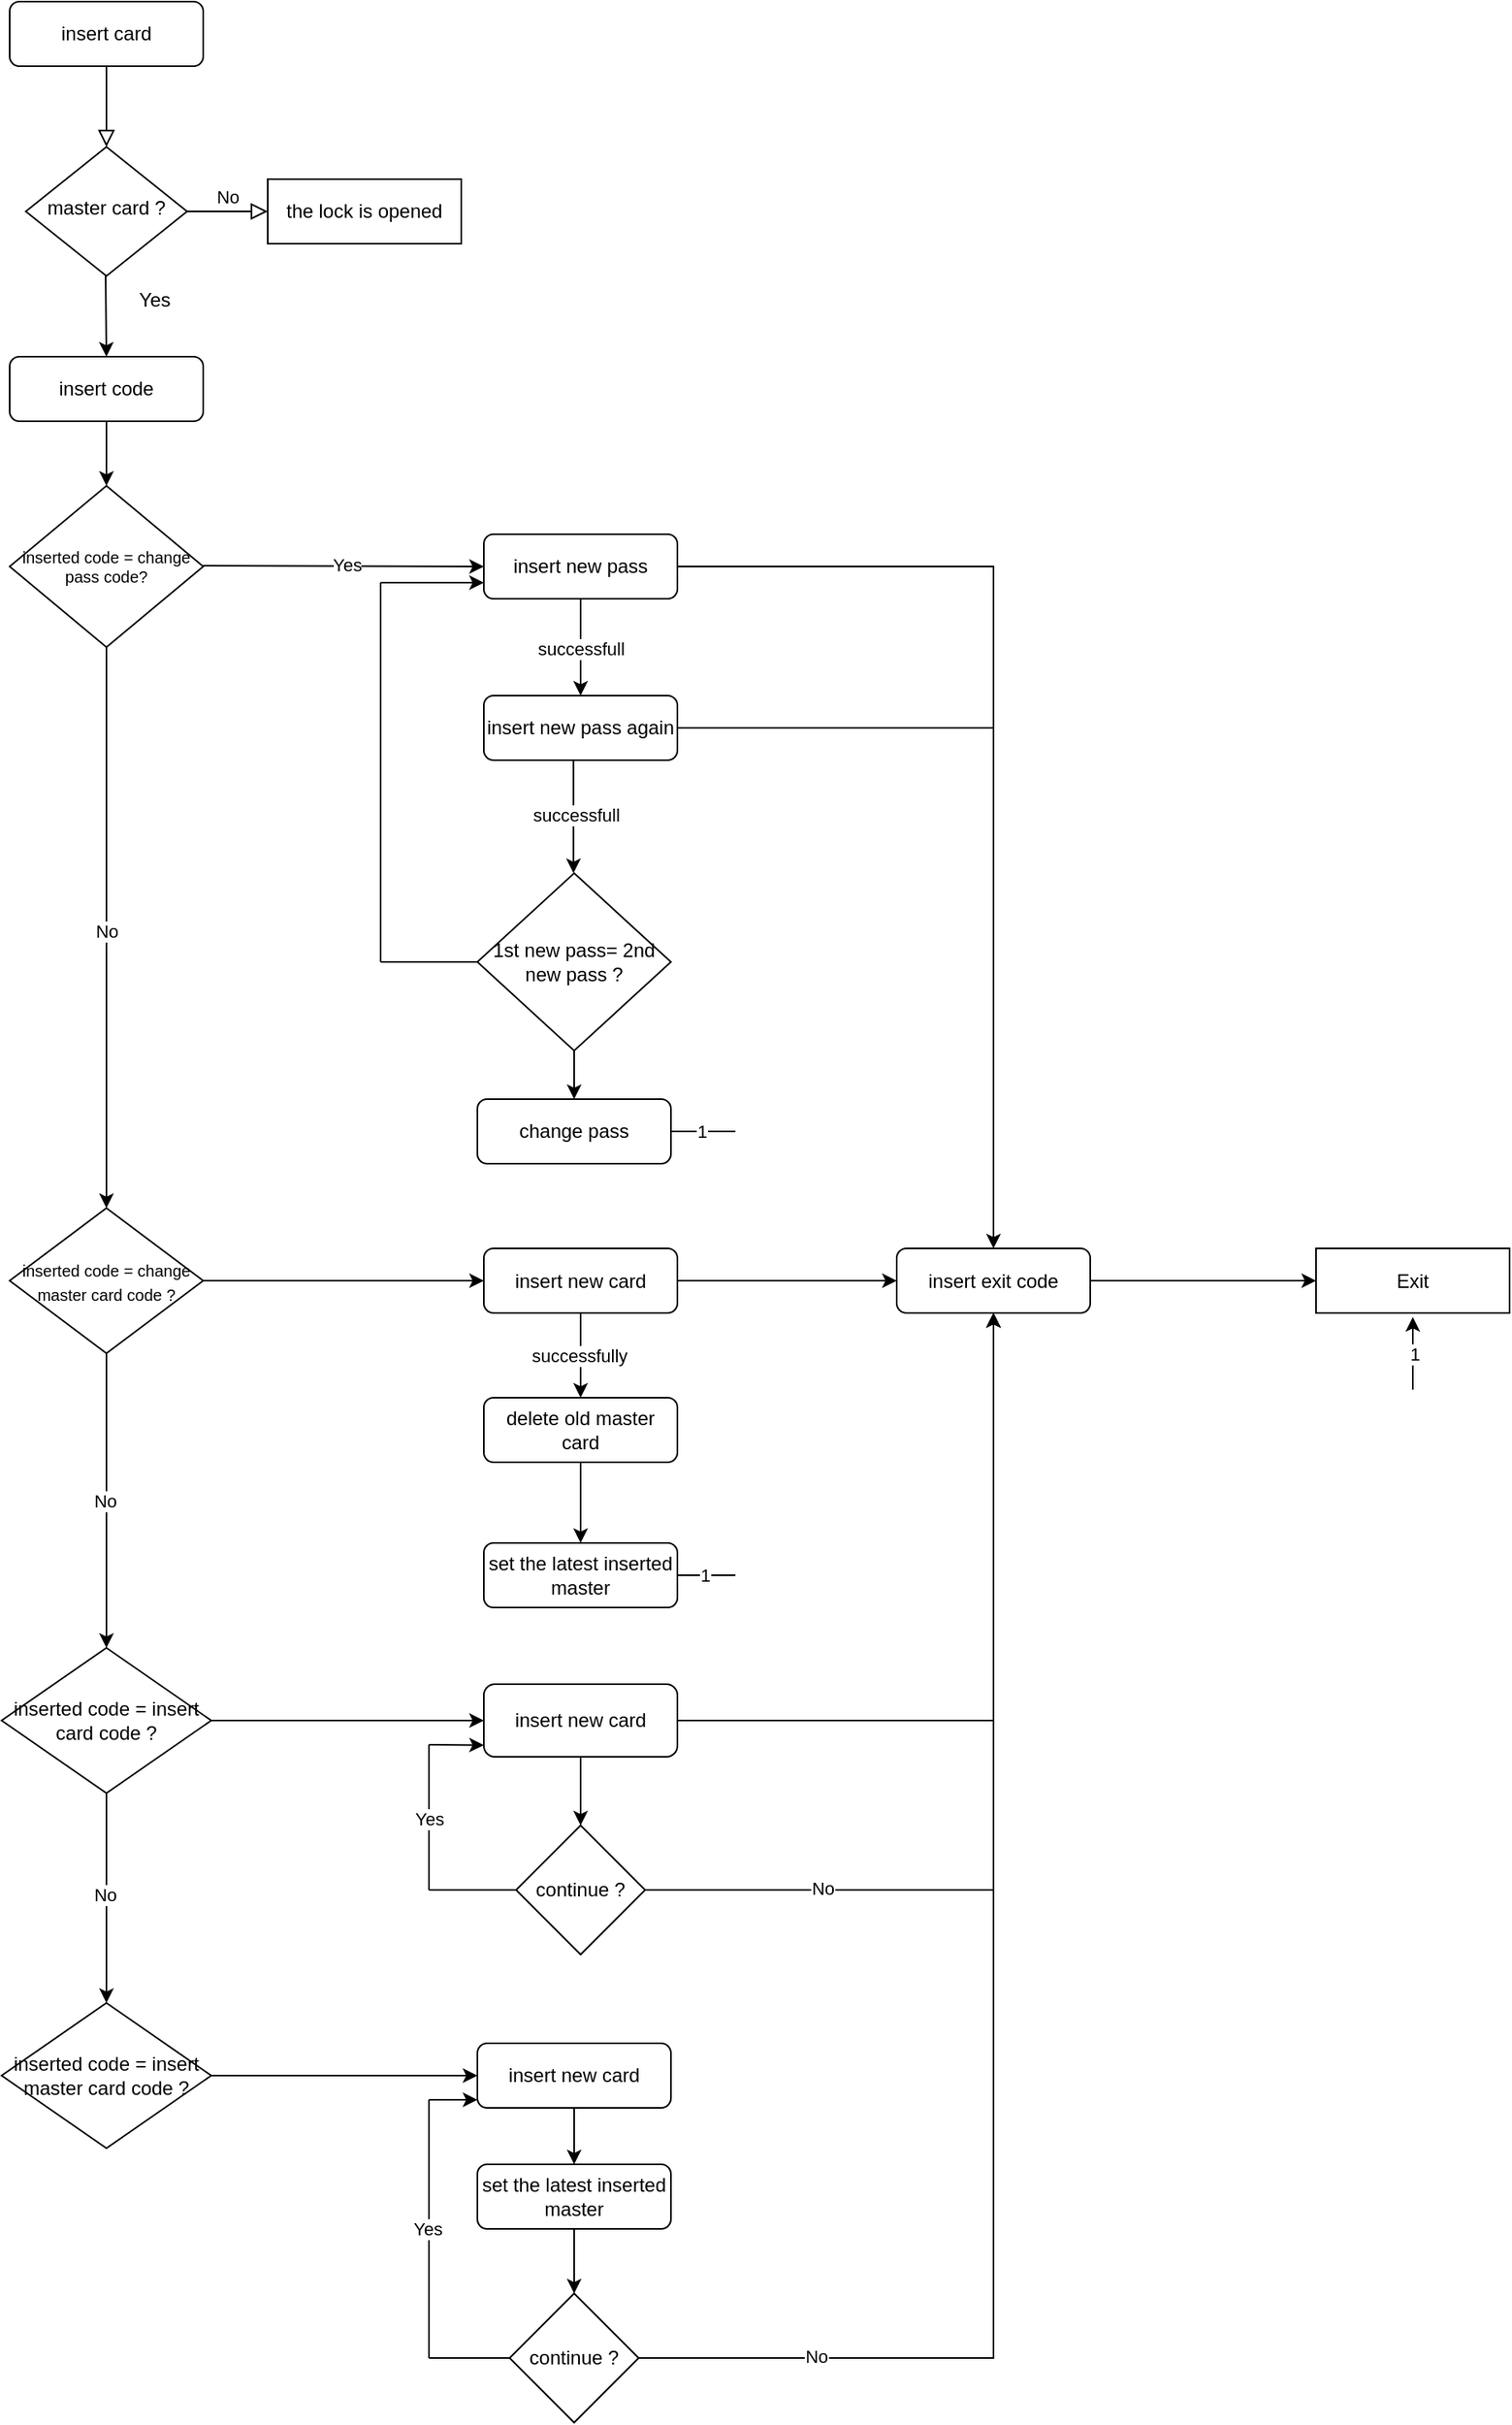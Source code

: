 <mxfile version="21.8.2" type="github">
  <diagram id="C5RBs43oDa-KdzZeNtuy" name="Page-1">
    <mxGraphModel dx="3316" dy="1706" grid="1" gridSize="10" guides="1" tooltips="1" connect="1" arrows="1" fold="1" page="1" pageScale="1" pageWidth="1000" pageHeight="700" background="none" math="0" shadow="0">
      <root>
        <mxCell id="WIyWlLk6GJQsqaUBKTNV-0" />
        <mxCell id="WIyWlLk6GJQsqaUBKTNV-1" parent="WIyWlLk6GJQsqaUBKTNV-0" />
        <mxCell id="WIyWlLk6GJQsqaUBKTNV-2" value="" style="rounded=0;html=1;jettySize=auto;orthogonalLoop=1;fontSize=11;endArrow=block;endFill=0;endSize=8;strokeWidth=1;shadow=0;labelBackgroundColor=none;edgeStyle=orthogonalEdgeStyle;" parent="WIyWlLk6GJQsqaUBKTNV-1" source="WIyWlLk6GJQsqaUBKTNV-3" target="WIyWlLk6GJQsqaUBKTNV-6" edge="1">
          <mxGeometry relative="1" as="geometry" />
        </mxCell>
        <mxCell id="WIyWlLk6GJQsqaUBKTNV-3" value="insert card" style="rounded=1;whiteSpace=wrap;html=1;fontSize=12;glass=0;strokeWidth=1;shadow=0;" parent="WIyWlLk6GJQsqaUBKTNV-1" vertex="1">
          <mxGeometry x="60" y="40" width="120" height="40" as="geometry" />
        </mxCell>
        <mxCell id="WIyWlLk6GJQsqaUBKTNV-5" value="No" style="edgeStyle=orthogonalEdgeStyle;rounded=0;html=1;jettySize=auto;orthogonalLoop=1;fontSize=11;endArrow=block;endFill=0;endSize=8;strokeWidth=1;shadow=0;labelBackgroundColor=none;" parent="WIyWlLk6GJQsqaUBKTNV-1" source="WIyWlLk6GJQsqaUBKTNV-6" edge="1">
          <mxGeometry y="10" relative="1" as="geometry">
            <mxPoint as="offset" />
            <mxPoint x="220" y="170" as="targetPoint" />
          </mxGeometry>
        </mxCell>
        <mxCell id="WIyWlLk6GJQsqaUBKTNV-6" value="master card ?" style="rhombus;whiteSpace=wrap;html=1;shadow=0;fontFamily=Helvetica;fontSize=12;align=center;strokeWidth=1;spacing=6;spacingTop=-4;" parent="WIyWlLk6GJQsqaUBKTNV-1" vertex="1">
          <mxGeometry x="70" y="130" width="100" height="80" as="geometry" />
        </mxCell>
        <object label="" id="lWDbEQPb5hyfI6znCA0R-2">
          <mxCell style="endArrow=classic;html=1;rounded=0;" edge="1" parent="WIyWlLk6GJQsqaUBKTNV-1">
            <mxGeometry width="50" height="50" relative="1" as="geometry">
              <mxPoint x="119.5" y="210" as="sourcePoint" />
              <mxPoint x="120" y="260" as="targetPoint" />
            </mxGeometry>
          </mxCell>
        </object>
        <mxCell id="lWDbEQPb5hyfI6znCA0R-3" value="Yes" style="text;html=1;strokeColor=none;fillColor=none;align=center;verticalAlign=middle;whiteSpace=wrap;rounded=0;" vertex="1" parent="WIyWlLk6GJQsqaUBKTNV-1">
          <mxGeometry x="120" y="210" width="60" height="30" as="geometry" />
        </mxCell>
        <mxCell id="lWDbEQPb5hyfI6znCA0R-5" value="insert code" style="rounded=1;whiteSpace=wrap;html=1;" vertex="1" parent="WIyWlLk6GJQsqaUBKTNV-1">
          <mxGeometry x="60" y="260" width="120" height="40" as="geometry" />
        </mxCell>
        <mxCell id="lWDbEQPb5hyfI6znCA0R-45" style="edgeStyle=orthogonalEdgeStyle;rounded=0;orthogonalLoop=1;jettySize=auto;html=1;exitX=0.5;exitY=1;exitDx=0;exitDy=0;entryX=0.5;entryY=0;entryDx=0;entryDy=0;" edge="1" parent="WIyWlLk6GJQsqaUBKTNV-1" source="lWDbEQPb5hyfI6znCA0R-6" target="lWDbEQPb5hyfI6znCA0R-29">
          <mxGeometry relative="1" as="geometry" />
        </mxCell>
        <mxCell id="lWDbEQPb5hyfI6znCA0R-56" value="No" style="edgeLabel;html=1;align=center;verticalAlign=middle;resizable=0;points=[];" vertex="1" connectable="0" parent="lWDbEQPb5hyfI6znCA0R-45">
          <mxGeometry x="0.009" y="1" relative="1" as="geometry">
            <mxPoint x="-1" as="offset" />
          </mxGeometry>
        </mxCell>
        <mxCell id="lWDbEQPb5hyfI6znCA0R-6" value="&lt;p align=&quot;center&quot; style=&quot;line-height: 120%; font-size: 10px;&quot;&gt;inserted code = change pass code?&lt;/p&gt;" style="rhombus;whiteSpace=wrap;html=1;align=center;" vertex="1" parent="WIyWlLk6GJQsqaUBKTNV-1">
          <mxGeometry x="60" y="340" width="120" height="100" as="geometry" />
        </mxCell>
        <mxCell id="lWDbEQPb5hyfI6znCA0R-7" value="" style="endArrow=classic;html=1;rounded=0;" edge="1" parent="WIyWlLk6GJQsqaUBKTNV-1">
          <mxGeometry width="50" height="50" relative="1" as="geometry">
            <mxPoint x="120" y="300" as="sourcePoint" />
            <mxPoint x="120" y="340" as="targetPoint" />
          </mxGeometry>
        </mxCell>
        <mxCell id="lWDbEQPb5hyfI6znCA0R-8" value="" style="endArrow=classic;html=1;rounded=0;entryX=0;entryY=0.5;entryDx=0;entryDy=0;" edge="1" parent="WIyWlLk6GJQsqaUBKTNV-1" target="lWDbEQPb5hyfI6znCA0R-10">
          <mxGeometry width="50" height="50" relative="1" as="geometry">
            <mxPoint x="180" y="389.5" as="sourcePoint" />
            <mxPoint x="250" y="390" as="targetPoint" />
          </mxGeometry>
        </mxCell>
        <mxCell id="lWDbEQPb5hyfI6znCA0R-36" value="Yes" style="edgeLabel;html=1;align=center;verticalAlign=middle;resizable=0;points=[];" vertex="1" connectable="0" parent="lWDbEQPb5hyfI6znCA0R-8">
          <mxGeometry x="0.023" y="1" relative="1" as="geometry">
            <mxPoint as="offset" />
          </mxGeometry>
        </mxCell>
        <mxCell id="lWDbEQPb5hyfI6znCA0R-37" style="edgeStyle=orthogonalEdgeStyle;rounded=0;orthogonalLoop=1;jettySize=auto;html=1;exitX=0.5;exitY=1;exitDx=0;exitDy=0;entryX=0.5;entryY=0;entryDx=0;entryDy=0;" edge="1" parent="WIyWlLk6GJQsqaUBKTNV-1" source="lWDbEQPb5hyfI6znCA0R-10" target="lWDbEQPb5hyfI6znCA0R-11">
          <mxGeometry relative="1" as="geometry" />
        </mxCell>
        <mxCell id="lWDbEQPb5hyfI6znCA0R-38" value="successfull" style="edgeLabel;html=1;align=center;verticalAlign=middle;resizable=0;points=[];" vertex="1" connectable="0" parent="lWDbEQPb5hyfI6znCA0R-37">
          <mxGeometry x="0.029" relative="1" as="geometry">
            <mxPoint as="offset" />
          </mxGeometry>
        </mxCell>
        <mxCell id="lWDbEQPb5hyfI6znCA0R-85" style="edgeStyle=orthogonalEdgeStyle;rounded=0;orthogonalLoop=1;jettySize=auto;html=1;exitX=1;exitY=0.5;exitDx=0;exitDy=0;entryX=0.5;entryY=0;entryDx=0;entryDy=0;" edge="1" parent="WIyWlLk6GJQsqaUBKTNV-1" source="lWDbEQPb5hyfI6znCA0R-10" target="lWDbEQPb5hyfI6znCA0R-78">
          <mxGeometry relative="1" as="geometry" />
        </mxCell>
        <mxCell id="lWDbEQPb5hyfI6znCA0R-10" value="insert new pass" style="rounded=1;whiteSpace=wrap;html=1;" vertex="1" parent="WIyWlLk6GJQsqaUBKTNV-1">
          <mxGeometry x="354" y="370" width="120" height="40" as="geometry" />
        </mxCell>
        <mxCell id="lWDbEQPb5hyfI6znCA0R-11" value="insert new pass again" style="rounded=1;whiteSpace=wrap;html=1;" vertex="1" parent="WIyWlLk6GJQsqaUBKTNV-1">
          <mxGeometry x="354" y="470" width="120" height="40" as="geometry" />
        </mxCell>
        <mxCell id="lWDbEQPb5hyfI6znCA0R-77" style="edgeStyle=orthogonalEdgeStyle;rounded=0;orthogonalLoop=1;jettySize=auto;html=1;exitX=0.5;exitY=1;exitDx=0;exitDy=0;entryX=0.5;entryY=0;entryDx=0;entryDy=0;" edge="1" parent="WIyWlLk6GJQsqaUBKTNV-1" source="lWDbEQPb5hyfI6znCA0R-13" target="lWDbEQPb5hyfI6znCA0R-76">
          <mxGeometry relative="1" as="geometry" />
        </mxCell>
        <mxCell id="lWDbEQPb5hyfI6znCA0R-13" value="1st new pass= 2nd new pass ?" style="rhombus;whiteSpace=wrap;html=1;" vertex="1" parent="WIyWlLk6GJQsqaUBKTNV-1">
          <mxGeometry x="350" y="580" width="120" height="110" as="geometry" />
        </mxCell>
        <mxCell id="lWDbEQPb5hyfI6znCA0R-75" style="edgeStyle=orthogonalEdgeStyle;rounded=0;orthogonalLoop=1;jettySize=auto;html=1;exitX=0.5;exitY=1;exitDx=0;exitDy=0;entryX=0.5;entryY=0;entryDx=0;entryDy=0;" edge="1" parent="WIyWlLk6GJQsqaUBKTNV-1" source="lWDbEQPb5hyfI6znCA0R-29" target="lWDbEQPb5hyfI6znCA0R-65">
          <mxGeometry relative="1" as="geometry" />
        </mxCell>
        <mxCell id="lWDbEQPb5hyfI6znCA0R-92" value="No" style="edgeLabel;html=1;align=center;verticalAlign=middle;resizable=0;points=[];" vertex="1" connectable="0" parent="lWDbEQPb5hyfI6znCA0R-75">
          <mxGeometry x="-0.0" y="-1" relative="1" as="geometry">
            <mxPoint as="offset" />
          </mxGeometry>
        </mxCell>
        <mxCell id="lWDbEQPb5hyfI6znCA0R-29" value="&lt;font style=&quot;font-size: 10px;&quot;&gt;inserted code = change master card code ?&lt;br&gt;&lt;/font&gt;" style="rhombus;whiteSpace=wrap;html=1;" vertex="1" parent="WIyWlLk6GJQsqaUBKTNV-1">
          <mxGeometry x="60" y="787.5" width="120" height="90" as="geometry" />
        </mxCell>
        <mxCell id="lWDbEQPb5hyfI6znCA0R-40" value="" style="endArrow=classic;html=1;rounded=0;" edge="1" parent="WIyWlLk6GJQsqaUBKTNV-1">
          <mxGeometry width="50" height="50" relative="1" as="geometry">
            <mxPoint x="409.58" y="510" as="sourcePoint" />
            <mxPoint x="409.58" y="580" as="targetPoint" />
          </mxGeometry>
        </mxCell>
        <mxCell id="lWDbEQPb5hyfI6znCA0R-51" value="successfull" style="edgeLabel;html=1;align=center;verticalAlign=middle;resizable=0;points=[];" vertex="1" connectable="0" parent="lWDbEQPb5hyfI6znCA0R-40">
          <mxGeometry x="-0.024" y="1" relative="1" as="geometry">
            <mxPoint as="offset" />
          </mxGeometry>
        </mxCell>
        <mxCell id="lWDbEQPb5hyfI6znCA0R-48" value="" style="endArrow=none;html=1;rounded=0;entryX=0;entryY=0.5;entryDx=0;entryDy=0;" edge="1" parent="WIyWlLk6GJQsqaUBKTNV-1" target="lWDbEQPb5hyfI6znCA0R-13">
          <mxGeometry width="50" height="50" relative="1" as="geometry">
            <mxPoint x="290" y="635" as="sourcePoint" />
            <mxPoint x="330" y="590" as="targetPoint" />
          </mxGeometry>
        </mxCell>
        <mxCell id="lWDbEQPb5hyfI6znCA0R-49" value="" style="endArrow=none;html=1;rounded=0;" edge="1" parent="WIyWlLk6GJQsqaUBKTNV-1">
          <mxGeometry width="50" height="50" relative="1" as="geometry">
            <mxPoint x="290" y="635" as="sourcePoint" />
            <mxPoint x="290" y="400" as="targetPoint" />
          </mxGeometry>
        </mxCell>
        <mxCell id="lWDbEQPb5hyfI6znCA0R-50" value="" style="endArrow=classic;html=1;rounded=0;entryX=0;entryY=0.75;entryDx=0;entryDy=0;" edge="1" parent="WIyWlLk6GJQsqaUBKTNV-1" target="lWDbEQPb5hyfI6znCA0R-10">
          <mxGeometry width="50" height="50" relative="1" as="geometry">
            <mxPoint x="290" y="400" as="sourcePoint" />
            <mxPoint x="350" y="400" as="targetPoint" />
          </mxGeometry>
        </mxCell>
        <mxCell id="lWDbEQPb5hyfI6znCA0R-54" value="" style="endArrow=classic;html=1;rounded=0;exitX=1;exitY=0.5;exitDx=0;exitDy=0;" edge="1" parent="WIyWlLk6GJQsqaUBKTNV-1" source="lWDbEQPb5hyfI6znCA0R-29" target="lWDbEQPb5hyfI6znCA0R-55">
          <mxGeometry width="50" height="50" relative="1" as="geometry">
            <mxPoint x="180" y="840" as="sourcePoint" />
            <mxPoint x="310" y="835" as="targetPoint" />
          </mxGeometry>
        </mxCell>
        <mxCell id="lWDbEQPb5hyfI6znCA0R-61" style="edgeStyle=orthogonalEdgeStyle;rounded=0;orthogonalLoop=1;jettySize=auto;html=1;exitX=0.5;exitY=1;exitDx=0;exitDy=0;entryX=0.5;entryY=0;entryDx=0;entryDy=0;" edge="1" parent="WIyWlLk6GJQsqaUBKTNV-1" source="lWDbEQPb5hyfI6znCA0R-55" target="lWDbEQPb5hyfI6znCA0R-59">
          <mxGeometry relative="1" as="geometry" />
        </mxCell>
        <mxCell id="lWDbEQPb5hyfI6znCA0R-62" value="successfully" style="edgeLabel;html=1;align=center;verticalAlign=middle;resizable=0;points=[];" vertex="1" connectable="0" parent="lWDbEQPb5hyfI6znCA0R-61">
          <mxGeometry x="0.009" y="-1" relative="1" as="geometry">
            <mxPoint as="offset" />
          </mxGeometry>
        </mxCell>
        <mxCell id="lWDbEQPb5hyfI6znCA0R-83" style="edgeStyle=orthogonalEdgeStyle;rounded=0;orthogonalLoop=1;jettySize=auto;html=1;exitX=1;exitY=0.5;exitDx=0;exitDy=0;entryX=0;entryY=0.5;entryDx=0;entryDy=0;" edge="1" parent="WIyWlLk6GJQsqaUBKTNV-1" source="lWDbEQPb5hyfI6znCA0R-55" target="lWDbEQPb5hyfI6znCA0R-78">
          <mxGeometry relative="1" as="geometry" />
        </mxCell>
        <mxCell id="lWDbEQPb5hyfI6znCA0R-55" value="insert new card" style="rounded=1;whiteSpace=wrap;html=1;" vertex="1" parent="WIyWlLk6GJQsqaUBKTNV-1">
          <mxGeometry x="354" y="812.5" width="120" height="40" as="geometry" />
        </mxCell>
        <mxCell id="lWDbEQPb5hyfI6znCA0R-64" style="edgeStyle=orthogonalEdgeStyle;rounded=0;orthogonalLoop=1;jettySize=auto;html=1;exitX=0.5;exitY=1;exitDx=0;exitDy=0;entryX=0.5;entryY=0;entryDx=0;entryDy=0;" edge="1" parent="WIyWlLk6GJQsqaUBKTNV-1" source="lWDbEQPb5hyfI6znCA0R-59" target="lWDbEQPb5hyfI6znCA0R-63">
          <mxGeometry relative="1" as="geometry" />
        </mxCell>
        <mxCell id="lWDbEQPb5hyfI6znCA0R-59" value="delete old master card" style="rounded=1;whiteSpace=wrap;html=1;" vertex="1" parent="WIyWlLk6GJQsqaUBKTNV-1">
          <mxGeometry x="354" y="905" width="120" height="40" as="geometry" />
        </mxCell>
        <mxCell id="lWDbEQPb5hyfI6znCA0R-63" value="set the latest inserted master" style="rounded=1;whiteSpace=wrap;html=1;" vertex="1" parent="WIyWlLk6GJQsqaUBKTNV-1">
          <mxGeometry x="354" y="995" width="120" height="40" as="geometry" />
        </mxCell>
        <mxCell id="lWDbEQPb5hyfI6znCA0R-67" style="edgeStyle=orthogonalEdgeStyle;rounded=0;orthogonalLoop=1;jettySize=auto;html=1;exitX=1;exitY=0.5;exitDx=0;exitDy=0;entryX=0;entryY=0.5;entryDx=0;entryDy=0;" edge="1" parent="WIyWlLk6GJQsqaUBKTNV-1" source="lWDbEQPb5hyfI6znCA0R-65" target="lWDbEQPb5hyfI6znCA0R-66">
          <mxGeometry relative="1" as="geometry" />
        </mxCell>
        <mxCell id="lWDbEQPb5hyfI6znCA0R-121" style="edgeStyle=orthogonalEdgeStyle;rounded=0;orthogonalLoop=1;jettySize=auto;html=1;exitX=0.5;exitY=1;exitDx=0;exitDy=0;entryX=0.5;entryY=0;entryDx=0;entryDy=0;" edge="1" parent="WIyWlLk6GJQsqaUBKTNV-1" source="lWDbEQPb5hyfI6znCA0R-65" target="lWDbEQPb5hyfI6znCA0R-93">
          <mxGeometry relative="1" as="geometry" />
        </mxCell>
        <mxCell id="lWDbEQPb5hyfI6znCA0R-122" value="No" style="edgeLabel;html=1;align=center;verticalAlign=middle;resizable=0;points=[];" vertex="1" connectable="0" parent="lWDbEQPb5hyfI6znCA0R-121">
          <mxGeometry x="-0.04" y="-1" relative="1" as="geometry">
            <mxPoint as="offset" />
          </mxGeometry>
        </mxCell>
        <mxCell id="lWDbEQPb5hyfI6znCA0R-65" value="inserted code = insert card code ?" style="rhombus;whiteSpace=wrap;html=1;" vertex="1" parent="WIyWlLk6GJQsqaUBKTNV-1">
          <mxGeometry x="55" y="1060" width="130" height="90" as="geometry" />
        </mxCell>
        <mxCell id="lWDbEQPb5hyfI6znCA0R-69" style="edgeStyle=orthogonalEdgeStyle;rounded=0;orthogonalLoop=1;jettySize=auto;html=1;exitX=0.5;exitY=1;exitDx=0;exitDy=0;entryX=0.5;entryY=0;entryDx=0;entryDy=0;" edge="1" parent="WIyWlLk6GJQsqaUBKTNV-1" source="lWDbEQPb5hyfI6znCA0R-66" target="lWDbEQPb5hyfI6znCA0R-68">
          <mxGeometry relative="1" as="geometry" />
        </mxCell>
        <mxCell id="lWDbEQPb5hyfI6znCA0R-88" style="edgeStyle=orthogonalEdgeStyle;rounded=0;orthogonalLoop=1;jettySize=auto;html=1;exitX=1;exitY=0.5;exitDx=0;exitDy=0;entryX=0.5;entryY=1;entryDx=0;entryDy=0;" edge="1" parent="WIyWlLk6GJQsqaUBKTNV-1" source="lWDbEQPb5hyfI6znCA0R-66" target="lWDbEQPb5hyfI6znCA0R-78">
          <mxGeometry relative="1" as="geometry" />
        </mxCell>
        <mxCell id="lWDbEQPb5hyfI6znCA0R-66" value="insert new card" style="rounded=1;whiteSpace=wrap;html=1;" vertex="1" parent="WIyWlLk6GJQsqaUBKTNV-1">
          <mxGeometry x="354" y="1082.5" width="120" height="45" as="geometry" />
        </mxCell>
        <mxCell id="lWDbEQPb5hyfI6znCA0R-90" style="edgeStyle=orthogonalEdgeStyle;rounded=0;orthogonalLoop=1;jettySize=auto;html=1;exitX=1;exitY=0.5;exitDx=0;exitDy=0;entryX=0.5;entryY=1;entryDx=0;entryDy=0;" edge="1" parent="WIyWlLk6GJQsqaUBKTNV-1" source="lWDbEQPb5hyfI6znCA0R-68" target="lWDbEQPb5hyfI6znCA0R-78">
          <mxGeometry relative="1" as="geometry" />
        </mxCell>
        <mxCell id="lWDbEQPb5hyfI6znCA0R-91" value="&lt;div&gt;No&lt;/div&gt;" style="edgeLabel;html=1;align=center;verticalAlign=middle;resizable=0;points=[];" vertex="1" connectable="0" parent="lWDbEQPb5hyfI6znCA0R-90">
          <mxGeometry x="-0.619" y="1" relative="1" as="geometry">
            <mxPoint as="offset" />
          </mxGeometry>
        </mxCell>
        <mxCell id="lWDbEQPb5hyfI6znCA0R-68" value="continue ?" style="rhombus;whiteSpace=wrap;html=1;" vertex="1" parent="WIyWlLk6GJQsqaUBKTNV-1">
          <mxGeometry x="374" y="1170" width="80" height="80" as="geometry" />
        </mxCell>
        <mxCell id="lWDbEQPb5hyfI6znCA0R-70" value="" style="endArrow=none;html=1;rounded=0;entryX=0;entryY=0.5;entryDx=0;entryDy=0;" edge="1" parent="WIyWlLk6GJQsqaUBKTNV-1" target="lWDbEQPb5hyfI6znCA0R-68">
          <mxGeometry width="50" height="50" relative="1" as="geometry">
            <mxPoint x="320" y="1210" as="sourcePoint" />
            <mxPoint x="354" y="1209.62" as="targetPoint" />
          </mxGeometry>
        </mxCell>
        <mxCell id="lWDbEQPb5hyfI6znCA0R-72" value="" style="endArrow=none;html=1;rounded=0;" edge="1" parent="WIyWlLk6GJQsqaUBKTNV-1">
          <mxGeometry width="50" height="50" relative="1" as="geometry">
            <mxPoint x="320" y="1210" as="sourcePoint" />
            <mxPoint x="320" y="1120" as="targetPoint" />
          </mxGeometry>
        </mxCell>
        <mxCell id="lWDbEQPb5hyfI6znCA0R-74" value="&lt;div&gt;Yes&lt;/div&gt;" style="edgeLabel;html=1;align=center;verticalAlign=middle;resizable=0;points=[];" vertex="1" connectable="0" parent="lWDbEQPb5hyfI6znCA0R-72">
          <mxGeometry x="-0.011" relative="1" as="geometry">
            <mxPoint as="offset" />
          </mxGeometry>
        </mxCell>
        <mxCell id="lWDbEQPb5hyfI6znCA0R-73" value="" style="endArrow=classic;html=1;rounded=0;entryX=0;entryY=0.75;entryDx=0;entryDy=0;" edge="1" parent="WIyWlLk6GJQsqaUBKTNV-1">
          <mxGeometry width="50" height="50" relative="1" as="geometry">
            <mxPoint x="320" y="1120" as="sourcePoint" />
            <mxPoint x="354" y="1120.25" as="targetPoint" />
          </mxGeometry>
        </mxCell>
        <mxCell id="lWDbEQPb5hyfI6znCA0R-76" value="change pass" style="rounded=1;whiteSpace=wrap;html=1;" vertex="1" parent="WIyWlLk6GJQsqaUBKTNV-1">
          <mxGeometry x="350" y="720" width="120" height="40" as="geometry" />
        </mxCell>
        <mxCell id="lWDbEQPb5hyfI6znCA0R-116" style="edgeStyle=orthogonalEdgeStyle;rounded=0;orthogonalLoop=1;jettySize=auto;html=1;exitX=1;exitY=0.5;exitDx=0;exitDy=0;entryX=0;entryY=0.5;entryDx=0;entryDy=0;" edge="1" parent="WIyWlLk6GJQsqaUBKTNV-1" source="lWDbEQPb5hyfI6znCA0R-78" target="lWDbEQPb5hyfI6znCA0R-113">
          <mxGeometry relative="1" as="geometry" />
        </mxCell>
        <mxCell id="lWDbEQPb5hyfI6znCA0R-78" value="insert exit code" style="rounded=1;whiteSpace=wrap;html=1;" vertex="1" parent="WIyWlLk6GJQsqaUBKTNV-1">
          <mxGeometry x="610" y="812.5" width="120" height="40" as="geometry" />
        </mxCell>
        <mxCell id="lWDbEQPb5hyfI6znCA0R-84" value="the lock is opened" style="rounded=0;whiteSpace=wrap;html=1;" vertex="1" parent="WIyWlLk6GJQsqaUBKTNV-1">
          <mxGeometry x="220" y="150" width="120" height="40" as="geometry" />
        </mxCell>
        <mxCell id="lWDbEQPb5hyfI6znCA0R-87" value="" style="endArrow=none;html=1;rounded=0;" edge="1" parent="WIyWlLk6GJQsqaUBKTNV-1">
          <mxGeometry width="50" height="50" relative="1" as="geometry">
            <mxPoint x="474" y="490" as="sourcePoint" />
            <mxPoint x="670" y="490" as="targetPoint" />
          </mxGeometry>
        </mxCell>
        <mxCell id="lWDbEQPb5hyfI6znCA0R-95" style="edgeStyle=orthogonalEdgeStyle;rounded=0;orthogonalLoop=1;jettySize=auto;html=1;exitX=1;exitY=0.5;exitDx=0;exitDy=0;entryX=0;entryY=0.5;entryDx=0;entryDy=0;" edge="1" parent="WIyWlLk6GJQsqaUBKTNV-1" source="lWDbEQPb5hyfI6znCA0R-93" target="lWDbEQPb5hyfI6znCA0R-94">
          <mxGeometry relative="1" as="geometry" />
        </mxCell>
        <mxCell id="lWDbEQPb5hyfI6znCA0R-93" value="inserted code = insert master card code ?" style="rhombus;whiteSpace=wrap;html=1;" vertex="1" parent="WIyWlLk6GJQsqaUBKTNV-1">
          <mxGeometry x="55" y="1280" width="130" height="90" as="geometry" />
        </mxCell>
        <mxCell id="lWDbEQPb5hyfI6znCA0R-100" style="edgeStyle=orthogonalEdgeStyle;rounded=0;orthogonalLoop=1;jettySize=auto;html=1;exitX=0.5;exitY=1;exitDx=0;exitDy=0;entryX=0.5;entryY=0;entryDx=0;entryDy=0;" edge="1" parent="WIyWlLk6GJQsqaUBKTNV-1" source="lWDbEQPb5hyfI6znCA0R-94" target="lWDbEQPb5hyfI6znCA0R-96">
          <mxGeometry relative="1" as="geometry" />
        </mxCell>
        <mxCell id="lWDbEQPb5hyfI6znCA0R-94" value="insert new card" style="rounded=1;whiteSpace=wrap;html=1;" vertex="1" parent="WIyWlLk6GJQsqaUBKTNV-1">
          <mxGeometry x="350" y="1305" width="120" height="40" as="geometry" />
        </mxCell>
        <mxCell id="lWDbEQPb5hyfI6znCA0R-102" style="edgeStyle=orthogonalEdgeStyle;rounded=0;orthogonalLoop=1;jettySize=auto;html=1;exitX=0.5;exitY=1;exitDx=0;exitDy=0;entryX=0.5;entryY=0;entryDx=0;entryDy=0;" edge="1" parent="WIyWlLk6GJQsqaUBKTNV-1" source="lWDbEQPb5hyfI6znCA0R-96" target="lWDbEQPb5hyfI6znCA0R-101">
          <mxGeometry relative="1" as="geometry" />
        </mxCell>
        <mxCell id="lWDbEQPb5hyfI6znCA0R-96" value="set the latest inserted master" style="rounded=1;whiteSpace=wrap;html=1;" vertex="1" parent="WIyWlLk6GJQsqaUBKTNV-1">
          <mxGeometry x="350" y="1380" width="120" height="40" as="geometry" />
        </mxCell>
        <mxCell id="lWDbEQPb5hyfI6znCA0R-108" style="edgeStyle=orthogonalEdgeStyle;rounded=0;orthogonalLoop=1;jettySize=auto;html=1;exitX=1;exitY=0.5;exitDx=0;exitDy=0;entryX=0.5;entryY=1;entryDx=0;entryDy=0;" edge="1" parent="WIyWlLk6GJQsqaUBKTNV-1" source="lWDbEQPb5hyfI6znCA0R-101" target="lWDbEQPb5hyfI6znCA0R-78">
          <mxGeometry relative="1" as="geometry" />
        </mxCell>
        <mxCell id="lWDbEQPb5hyfI6znCA0R-110" value="&lt;div&gt;No&lt;/div&gt;" style="edgeLabel;html=1;align=center;verticalAlign=middle;resizable=0;points=[];" vertex="1" connectable="0" parent="lWDbEQPb5hyfI6znCA0R-108">
          <mxGeometry x="-0.746" y="1" relative="1" as="geometry">
            <mxPoint as="offset" />
          </mxGeometry>
        </mxCell>
        <mxCell id="lWDbEQPb5hyfI6znCA0R-101" value="continue ?" style="rhombus;whiteSpace=wrap;html=1;" vertex="1" parent="WIyWlLk6GJQsqaUBKTNV-1">
          <mxGeometry x="370" y="1460" width="80" height="80" as="geometry" />
        </mxCell>
        <mxCell id="lWDbEQPb5hyfI6znCA0R-104" value="" style="endArrow=none;html=1;rounded=0;" edge="1" parent="WIyWlLk6GJQsqaUBKTNV-1">
          <mxGeometry width="50" height="50" relative="1" as="geometry">
            <mxPoint x="320" y="1500" as="sourcePoint" />
            <mxPoint x="370" y="1500" as="targetPoint" />
          </mxGeometry>
        </mxCell>
        <mxCell id="lWDbEQPb5hyfI6znCA0R-105" value="" style="endArrow=none;html=1;rounded=0;" edge="1" parent="WIyWlLk6GJQsqaUBKTNV-1">
          <mxGeometry width="50" height="50" relative="1" as="geometry">
            <mxPoint x="320" y="1500" as="sourcePoint" />
            <mxPoint x="320" y="1340" as="targetPoint" />
          </mxGeometry>
        </mxCell>
        <mxCell id="lWDbEQPb5hyfI6znCA0R-109" value="Yes" style="edgeLabel;html=1;align=center;verticalAlign=middle;resizable=0;points=[];" vertex="1" connectable="0" parent="lWDbEQPb5hyfI6znCA0R-105">
          <mxGeometry x="0.001" y="1" relative="1" as="geometry">
            <mxPoint as="offset" />
          </mxGeometry>
        </mxCell>
        <mxCell id="lWDbEQPb5hyfI6znCA0R-106" value="" style="endArrow=classic;html=1;rounded=0;" edge="1" parent="WIyWlLk6GJQsqaUBKTNV-1">
          <mxGeometry width="50" height="50" relative="1" as="geometry">
            <mxPoint x="320" y="1340" as="sourcePoint" />
            <mxPoint x="350" y="1340" as="targetPoint" />
          </mxGeometry>
        </mxCell>
        <mxCell id="lWDbEQPb5hyfI6znCA0R-111" value="" style="endArrow=none;html=1;rounded=0;" edge="1" parent="WIyWlLk6GJQsqaUBKTNV-1">
          <mxGeometry width="50" height="50" relative="1" as="geometry">
            <mxPoint x="470" y="740" as="sourcePoint" />
            <mxPoint x="510" y="740" as="targetPoint" />
          </mxGeometry>
        </mxCell>
        <mxCell id="lWDbEQPb5hyfI6znCA0R-112" value="&lt;div&gt;1&lt;/div&gt;" style="edgeLabel;html=1;align=center;verticalAlign=middle;resizable=0;points=[];" vertex="1" connectable="0" parent="lWDbEQPb5hyfI6znCA0R-111">
          <mxGeometry x="-0.05" y="1" relative="1" as="geometry">
            <mxPoint y="1" as="offset" />
          </mxGeometry>
        </mxCell>
        <mxCell id="lWDbEQPb5hyfI6znCA0R-113" value="Exit" style="rounded=0;whiteSpace=wrap;html=1;" vertex="1" parent="WIyWlLk6GJQsqaUBKTNV-1">
          <mxGeometry x="870" y="812.5" width="120" height="40" as="geometry" />
        </mxCell>
        <mxCell id="lWDbEQPb5hyfI6znCA0R-117" value="" style="endArrow=none;html=1;rounded=0;exitX=1;exitY=0.5;exitDx=0;exitDy=0;" edge="1" parent="WIyWlLk6GJQsqaUBKTNV-1" source="lWDbEQPb5hyfI6znCA0R-63">
          <mxGeometry width="50" height="50" relative="1" as="geometry">
            <mxPoint x="530" y="1030" as="sourcePoint" />
            <mxPoint x="510" y="1015" as="targetPoint" />
          </mxGeometry>
        </mxCell>
        <mxCell id="lWDbEQPb5hyfI6znCA0R-118" value="1" style="edgeLabel;html=1;align=center;verticalAlign=middle;resizable=0;points=[];" vertex="1" connectable="0" parent="lWDbEQPb5hyfI6znCA0R-117">
          <mxGeometry x="-0.066" relative="1" as="geometry">
            <mxPoint as="offset" />
          </mxGeometry>
        </mxCell>
        <mxCell id="lWDbEQPb5hyfI6znCA0R-119" value="" style="endArrow=classic;html=1;rounded=0;" edge="1" parent="WIyWlLk6GJQsqaUBKTNV-1">
          <mxGeometry width="50" height="50" relative="1" as="geometry">
            <mxPoint x="930" y="900" as="sourcePoint" />
            <mxPoint x="930" y="855" as="targetPoint" />
          </mxGeometry>
        </mxCell>
        <mxCell id="lWDbEQPb5hyfI6znCA0R-120" value="1" style="edgeLabel;html=1;align=center;verticalAlign=middle;resizable=0;points=[];" vertex="1" connectable="0" parent="lWDbEQPb5hyfI6znCA0R-119">
          <mxGeometry x="0.007" y="-1" relative="1" as="geometry">
            <mxPoint as="offset" />
          </mxGeometry>
        </mxCell>
      </root>
    </mxGraphModel>
  </diagram>
</mxfile>
